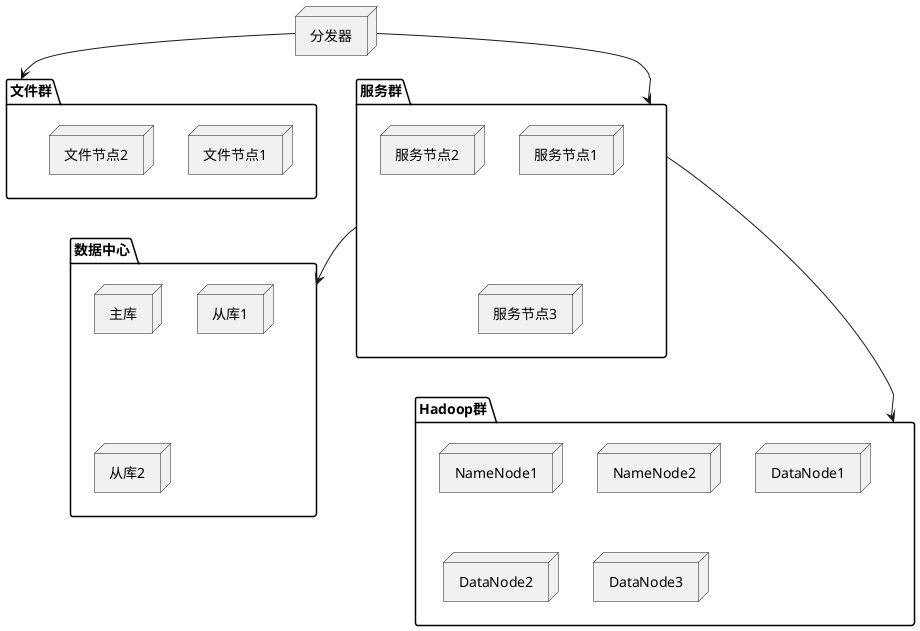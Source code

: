 @startuml

node 分发器
分发器 --> 文件群
分发器 --> 服务群
服务群 --> 数据中心
服务群 --> Hadoop群

package 文件群 {
node 文件节点1
node 文件节点2
}

package 服务群 {
node 服务节点1
node 服务节点2
node 服务节点3
}

package 数据中心 {
node 主库
node 从库1
node 从库2
}

package Hadoop群 {
node NameNode1
node NameNode2
node DataNode1
node DataNode2
node DataNode3
}

@enduml